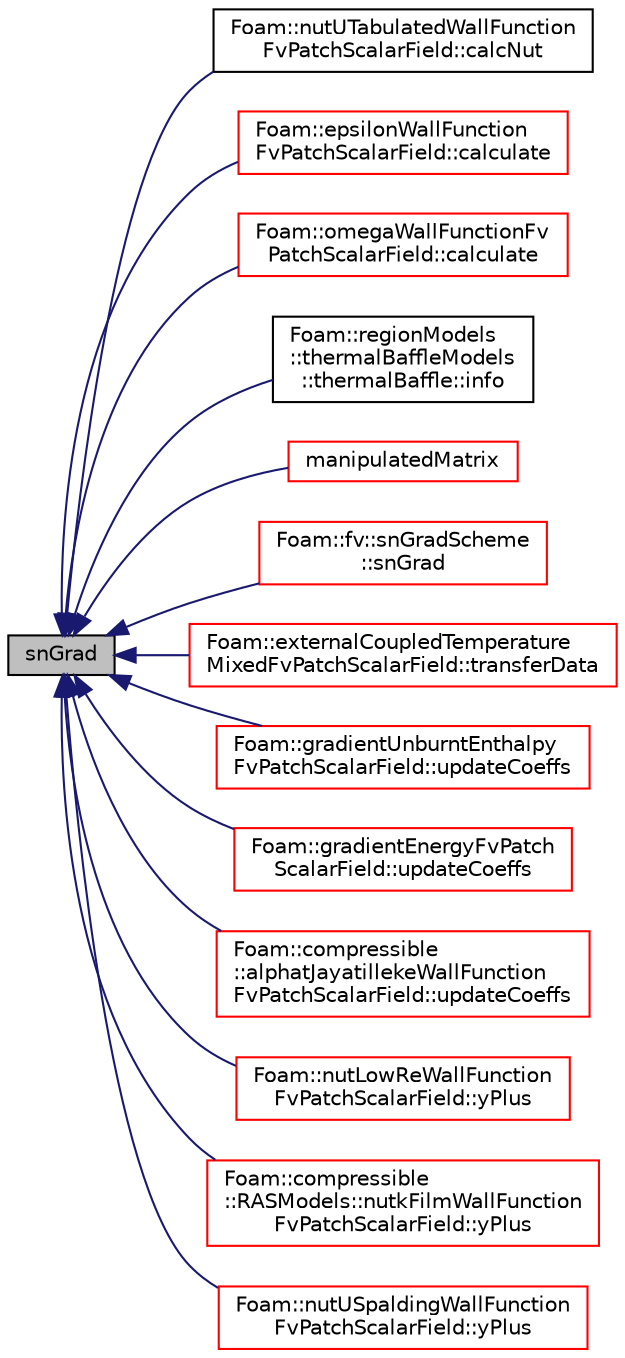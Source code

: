 digraph "snGrad"
{
  bgcolor="transparent";
  edge [fontname="Helvetica",fontsize="10",labelfontname="Helvetica",labelfontsize="10"];
  node [fontname="Helvetica",fontsize="10",shape=record];
  rankdir="LR";
  Node2013 [label="snGrad",height=0.2,width=0.4,color="black", fillcolor="grey75", style="filled", fontcolor="black"];
  Node2013 -> Node2014 [dir="back",color="midnightblue",fontsize="10",style="solid",fontname="Helvetica"];
  Node2014 [label="Foam::nutUTabulatedWallFunction\lFvPatchScalarField::calcNut",height=0.2,width=0.4,color="black",URL="$a32169.html#a770ef88c60cd370e9d4eacc46f774f07",tooltip="Calculate the turbulence viscosity. "];
  Node2013 -> Node2015 [dir="back",color="midnightblue",fontsize="10",style="solid",fontname="Helvetica"];
  Node2015 [label="Foam::epsilonWallFunction\lFvPatchScalarField::calculate",height=0.2,width=0.4,color="red",URL="$a32129.html#a9b10d949afa36a0fe772c66e94719865",tooltip="Calculate the epsilon and G. "];
  Node2013 -> Node2026 [dir="back",color="midnightblue",fontsize="10",style="solid",fontname="Helvetica"];
  Node2026 [label="Foam::omegaWallFunctionFv\lPatchScalarField::calculate",height=0.2,width=0.4,color="red",URL="$a32181.html#a198ab1edcd6a58e1f422febaac58dacc",tooltip="Calculate the omega and G. "];
  Node2013 -> Node2037 [dir="back",color="midnightblue",fontsize="10",style="solid",fontname="Helvetica"];
  Node2037 [label="Foam::regionModels\l::thermalBaffleModels\l::thermalBaffle::info",height=0.2,width=0.4,color="black",URL="$a30277.html#ac1b66fe77173de9e5e8542b2823d6071",tooltip="Provide some feedback. "];
  Node2013 -> Node2038 [dir="back",color="midnightblue",fontsize="10",style="solid",fontname="Helvetica"];
  Node2038 [label="manipulatedMatrix",height=0.2,width=0.4,color="red",URL="$a23169.html#a0b3668a915430282fc81f0f6499101f1",tooltip="Return true if the matrix has already been manipulated. "];
  Node2013 -> Node2041 [dir="back",color="midnightblue",fontsize="10",style="solid",fontname="Helvetica"];
  Node2041 [label="Foam::fv::snGradScheme\l::snGrad",height=0.2,width=0.4,color="red",URL="$a23429.html#aaaa1dd14567f9116d35f40c25da74990",tooltip="Return the snGrad of the given cell field with the given deltaCoeffs. "];
  Node2013 -> Node2062 [dir="back",color="midnightblue",fontsize="10",style="solid",fontname="Helvetica"];
  Node2062 [label="Foam::externalCoupledTemperature\lMixedFvPatchScalarField::transferData",height=0.2,width=0.4,color="red",URL="$a31997.html#aaead10f96672ca2a1e5c291111cebf1e",tooltip="Transfer data for external source. "];
  Node2013 -> Node2066 [dir="back",color="midnightblue",fontsize="10",style="solid",fontname="Helvetica"];
  Node2066 [label="Foam::gradientUnburntEnthalpy\lFvPatchScalarField::updateCoeffs",height=0.2,width=0.4,color="red",URL="$a31453.html#a7e24eafac629d3733181cd942d4c902f",tooltip="Update the coefficients associated with the patch field. "];
  Node2013 -> Node2068 [dir="back",color="midnightblue",fontsize="10",style="solid",fontname="Helvetica"];
  Node2068 [label="Foam::gradientEnergyFvPatch\lScalarField::updateCoeffs",height=0.2,width=0.4,color="red",URL="$a31009.html#a7e24eafac629d3733181cd942d4c902f",tooltip="Update the coefficients associated with the patch field. "];
  Node2013 -> Node2070 [dir="back",color="midnightblue",fontsize="10",style="solid",fontname="Helvetica"];
  Node2070 [label="Foam::compressible\l::alphatJayatillekeWallFunction\lFvPatchScalarField::updateCoeffs",height=0.2,width=0.4,color="red",URL="$a32029.html#a7e24eafac629d3733181cd942d4c902f",tooltip="Update the coefficients associated with the patch field. "];
  Node2013 -> Node2072 [dir="back",color="midnightblue",fontsize="10",style="solid",fontname="Helvetica"];
  Node2072 [label="Foam::nutLowReWallFunction\lFvPatchScalarField::yPlus",height=0.2,width=0.4,color="red",URL="$a32157.html#a0de83d05eb8aabc5f8cf747584ef03c3",tooltip="Calculate and return the yPlus at the boundary. "];
  Node2013 -> Node2074 [dir="back",color="midnightblue",fontsize="10",style="solid",fontname="Helvetica"];
  Node2074 [label="Foam::compressible\l::RASModels::nutkFilmWallFunction\lFvPatchScalarField::yPlus",height=0.2,width=0.4,color="red",URL="$a30113.html#a0de83d05eb8aabc5f8cf747584ef03c3",tooltip="Calculate and return the yPlus at the boundary. "];
  Node2013 -> Node2076 [dir="back",color="midnightblue",fontsize="10",style="solid",fontname="Helvetica"];
  Node2076 [label="Foam::nutUSpaldingWallFunction\lFvPatchScalarField::yPlus",height=0.2,width=0.4,color="red",URL="$a32165.html#a0de83d05eb8aabc5f8cf747584ef03c3",tooltip="Calculate and return the yPlus at the boundary. "];
}
